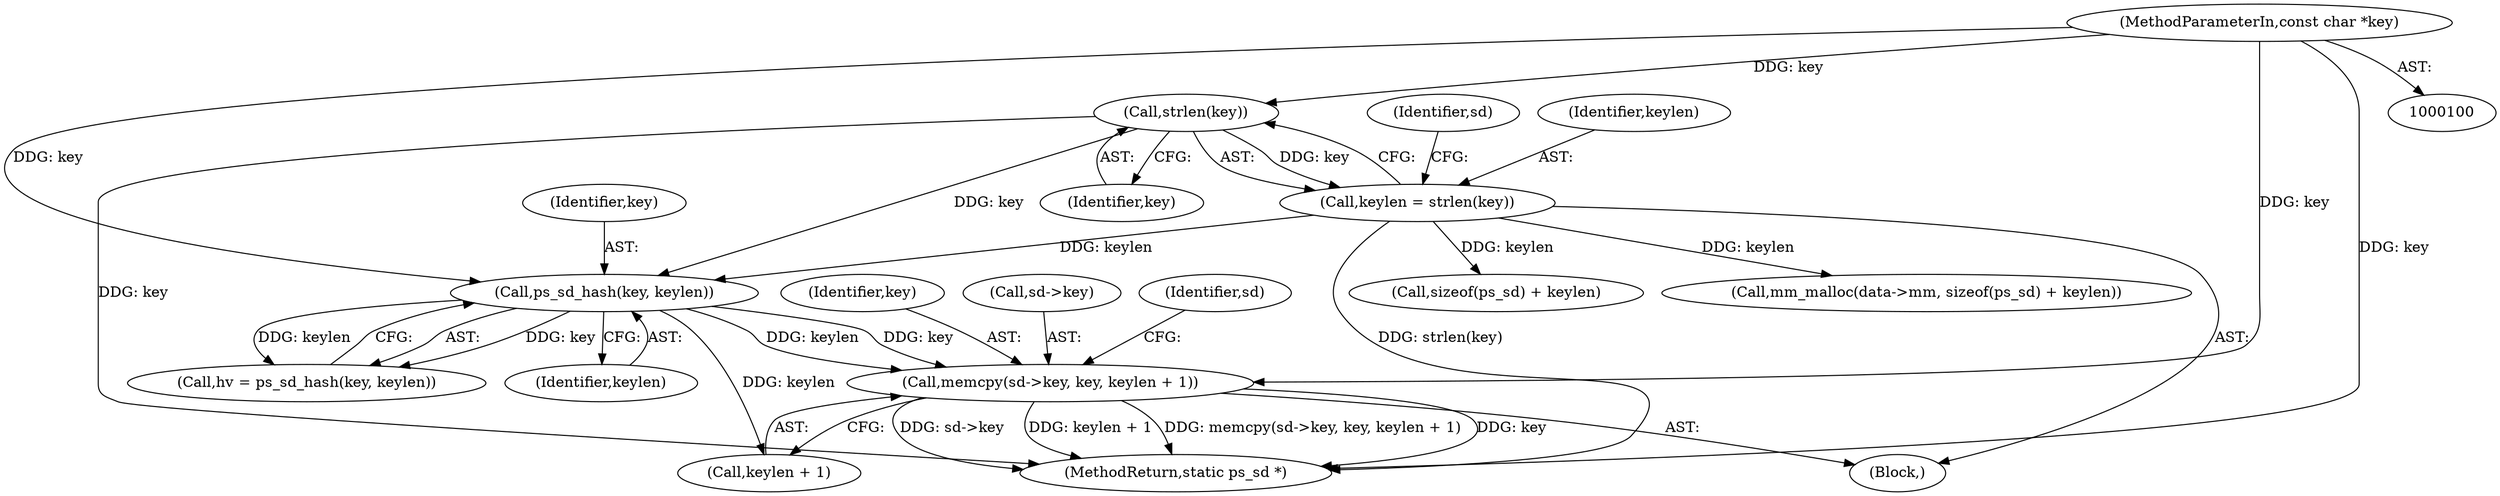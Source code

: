 digraph "0_php_25e8fcc88fa20dc9d4c47184471003f436927cde_1@API" {
"1000165" [label="(Call,memcpy(sd->key, key, keylen + 1))"];
"1000131" [label="(Call,ps_sd_hash(key, keylen))"];
"1000110" [label="(Call,strlen(key))"];
"1000102" [label="(MethodParameterIn,const char *key)"];
"1000108" [label="(Call,keylen = strlen(key))"];
"1000108" [label="(Call,keylen = strlen(key))"];
"1000110" [label="(Call,strlen(key))"];
"1000165" [label="(Call,memcpy(sd->key, key, keylen + 1))"];
"1000169" [label="(Identifier,key)"];
"1000166" [label="(Call,sd->key)"];
"1000111" [label="(Identifier,key)"];
"1000133" [label="(Identifier,keylen)"];
"1000118" [label="(Call,sizeof(ps_sd) + keylen)"];
"1000170" [label="(Call,keylen + 1)"];
"1000114" [label="(Call,mm_malloc(data->mm, sizeof(ps_sd) + keylen))"];
"1000131" [label="(Call,ps_sd_hash(key, keylen))"];
"1000129" [label="(Call,hv = ps_sd_hash(key, keylen))"];
"1000113" [label="(Identifier,sd)"];
"1000132" [label="(Identifier,key)"];
"1000103" [label="(Block,)"];
"1000220" [label="(MethodReturn,static ps_sd *)"];
"1000109" [label="(Identifier,keylen)"];
"1000102" [label="(MethodParameterIn,const char *key)"];
"1000175" [label="(Identifier,sd)"];
"1000165" -> "1000103"  [label="AST: "];
"1000165" -> "1000170"  [label="CFG: "];
"1000166" -> "1000165"  [label="AST: "];
"1000169" -> "1000165"  [label="AST: "];
"1000170" -> "1000165"  [label="AST: "];
"1000175" -> "1000165"  [label="CFG: "];
"1000165" -> "1000220"  [label="DDG: key"];
"1000165" -> "1000220"  [label="DDG: sd->key"];
"1000165" -> "1000220"  [label="DDG: keylen + 1"];
"1000165" -> "1000220"  [label="DDG: memcpy(sd->key, key, keylen + 1)"];
"1000131" -> "1000165"  [label="DDG: key"];
"1000131" -> "1000165"  [label="DDG: keylen"];
"1000102" -> "1000165"  [label="DDG: key"];
"1000131" -> "1000129"  [label="AST: "];
"1000131" -> "1000133"  [label="CFG: "];
"1000132" -> "1000131"  [label="AST: "];
"1000133" -> "1000131"  [label="AST: "];
"1000129" -> "1000131"  [label="CFG: "];
"1000131" -> "1000129"  [label="DDG: key"];
"1000131" -> "1000129"  [label="DDG: keylen"];
"1000110" -> "1000131"  [label="DDG: key"];
"1000102" -> "1000131"  [label="DDG: key"];
"1000108" -> "1000131"  [label="DDG: keylen"];
"1000131" -> "1000170"  [label="DDG: keylen"];
"1000110" -> "1000108"  [label="AST: "];
"1000110" -> "1000111"  [label="CFG: "];
"1000111" -> "1000110"  [label="AST: "];
"1000108" -> "1000110"  [label="CFG: "];
"1000110" -> "1000220"  [label="DDG: key"];
"1000110" -> "1000108"  [label="DDG: key"];
"1000102" -> "1000110"  [label="DDG: key"];
"1000102" -> "1000100"  [label="AST: "];
"1000102" -> "1000220"  [label="DDG: key"];
"1000108" -> "1000103"  [label="AST: "];
"1000109" -> "1000108"  [label="AST: "];
"1000113" -> "1000108"  [label="CFG: "];
"1000108" -> "1000220"  [label="DDG: strlen(key)"];
"1000108" -> "1000114"  [label="DDG: keylen"];
"1000108" -> "1000118"  [label="DDG: keylen"];
}
